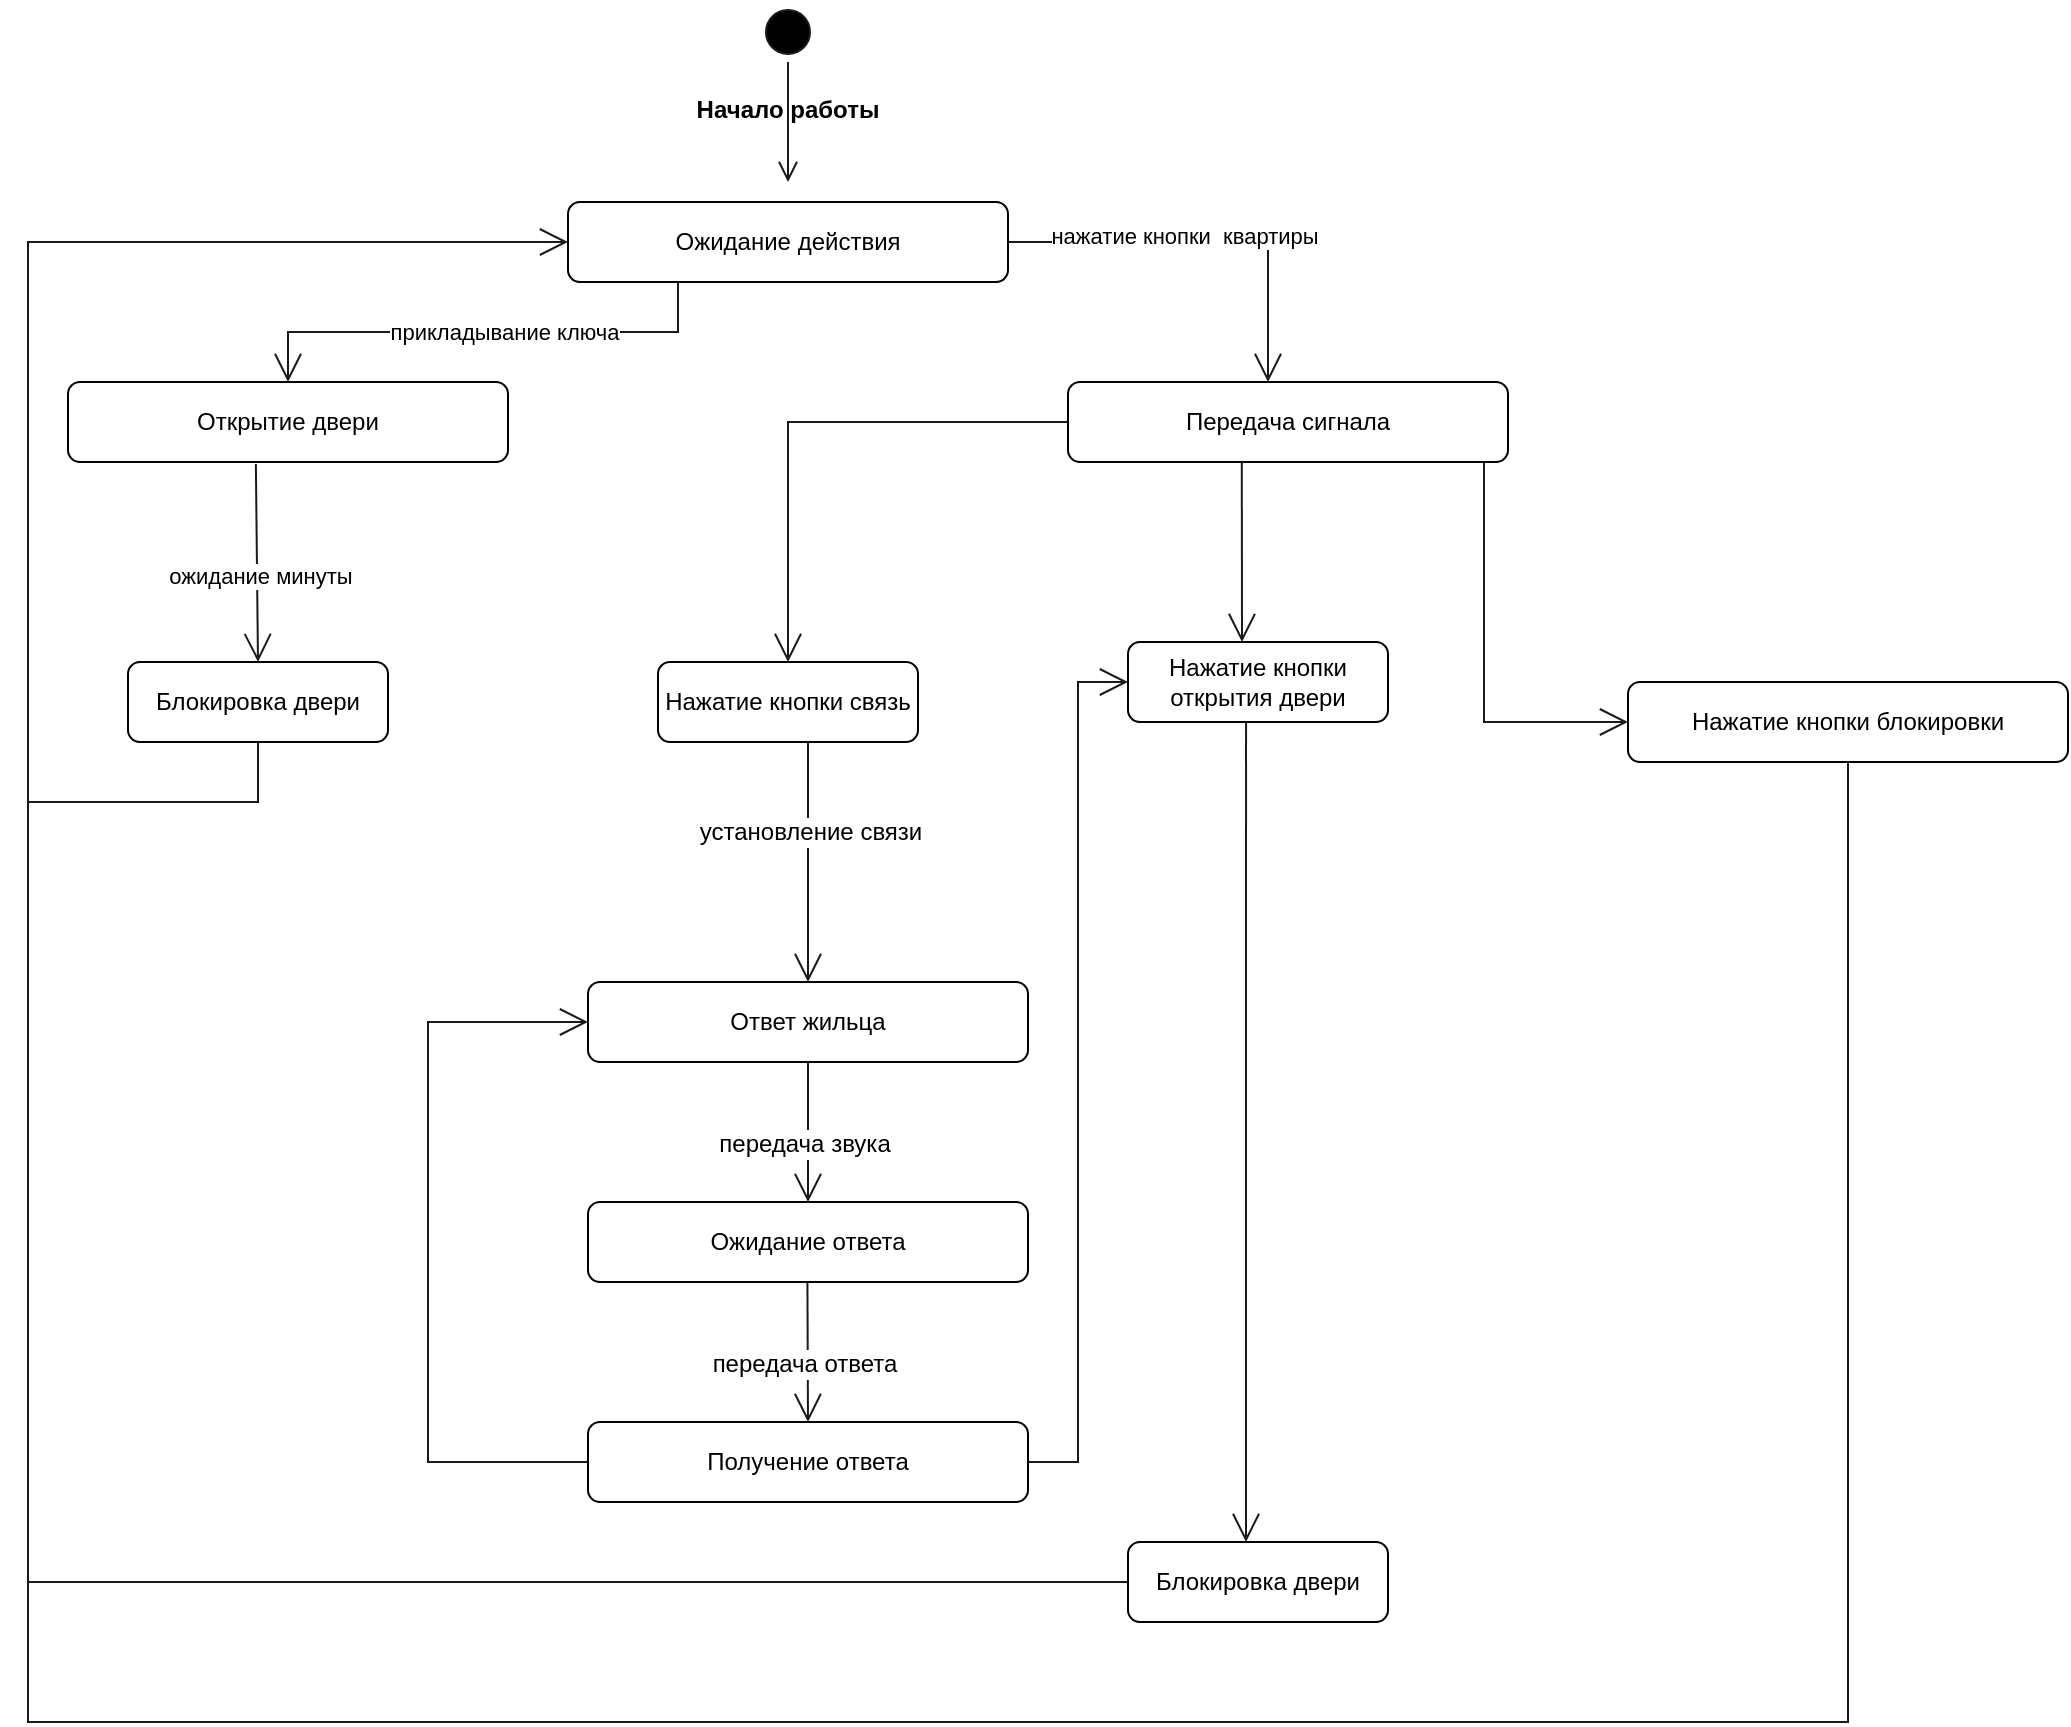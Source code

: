 <mxfile version="17.1.3" type="device"><diagram id="T9W0PHJ1Cb-bw2liIhHa" name="Page-1"><mxGraphModel dx="1422" dy="1862" grid="1" gridSize="10" guides="1" tooltips="1" connect="1" arrows="1" fold="1" page="1" pageScale="1" pageWidth="850" pageHeight="1100" math="0" shadow="0"><root><mxCell id="0"/><mxCell id="1" parent="0"/><mxCell id="MoaSY56MZVEZOWyKfzaw-1" value="Ожидание действия" style="rounded=1;whiteSpace=wrap;html=1;" parent="1" vertex="1"><mxGeometry x="300" y="70" width="220" height="40" as="geometry"/></mxCell><mxCell id="MoaSY56MZVEZOWyKfzaw-2" value="Ответ жильца" style="rounded=1;whiteSpace=wrap;html=1;" parent="1" vertex="1"><mxGeometry x="310" y="460" width="220" height="40" as="geometry"/></mxCell><mxCell id="MoaSY56MZVEZOWyKfzaw-4" value="Блокировка двери" style="rounded=1;whiteSpace=wrap;html=1;" parent="1" vertex="1"><mxGeometry x="80" y="300" width="130" height="40" as="geometry"/></mxCell><mxCell id="MoaSY56MZVEZOWyKfzaw-5" value="Передача сигнала" style="rounded=1;whiteSpace=wrap;html=1;" parent="1" vertex="1"><mxGeometry x="550" y="160" width="220" height="40" as="geometry"/></mxCell><mxCell id="MoaSY56MZVEZOWyKfzaw-6" value="Открытие двери" style="rounded=1;whiteSpace=wrap;html=1;" parent="1" vertex="1"><mxGeometry x="50" y="160" width="220" height="40" as="geometry"/></mxCell><mxCell id="MoaSY56MZVEZOWyKfzaw-7" value="Нажатие кнопки связь" style="rounded=1;whiteSpace=wrap;html=1;" parent="1" vertex="1"><mxGeometry x="345" y="300" width="130" height="40" as="geometry"/></mxCell><mxCell id="MoaSY56MZVEZOWyKfzaw-9" value="Нажатие кнопки открытия двери" style="rounded=1;whiteSpace=wrap;html=1;" parent="1" vertex="1"><mxGeometry x="580" y="290" width="130" height="40" as="geometry"/></mxCell><mxCell id="MoaSY56MZVEZOWyKfzaw-11" value="" style="ellipse;html=1;shape=startState;fillColor=#000000;strokeColor=#1A1A1A;" parent="1" vertex="1"><mxGeometry x="395" y="-30" width="30" height="30" as="geometry"/></mxCell><mxCell id="MoaSY56MZVEZOWyKfzaw-12" value="" style="edgeStyle=orthogonalEdgeStyle;html=1;verticalAlign=bottom;endArrow=open;endSize=8;strokeColor=#1A1A1A;rounded=0;" parent="1" source="MoaSY56MZVEZOWyKfzaw-11" edge="1"><mxGeometry relative="1" as="geometry"><mxPoint x="410" y="60" as="targetPoint"/></mxGeometry></mxCell><mxCell id="MoaSY56MZVEZOWyKfzaw-13" value="Начало работы" style="text;align=center;fontStyle=1;verticalAlign=middle;spacingLeft=3;spacingRight=3;strokeColor=none;rotatable=0;points=[[0,0.5],[1,0.5]];portConstraint=eastwest;" parent="1" vertex="1"><mxGeometry x="370" y="10" width="80" height="26" as="geometry"/></mxCell><mxCell id="MoaSY56MZVEZOWyKfzaw-20" value="" style="endArrow=open;endFill=1;endSize=12;html=1;rounded=0;strokeColor=#1A1A1A;exitX=0.25;exitY=1;exitDx=0;exitDy=0;entryX=0.5;entryY=0;entryDx=0;entryDy=0;edgeStyle=orthogonalEdgeStyle;" parent="1" source="MoaSY56MZVEZOWyKfzaw-1" target="MoaSY56MZVEZOWyKfzaw-6" edge="1"><mxGeometry width="160" relative="1" as="geometry"><mxPoint x="380" y="150" as="sourcePoint"/><mxPoint x="540" y="150" as="targetPoint"/></mxGeometry></mxCell><mxCell id="MoaSY56MZVEZOWyKfzaw-22" value="прикладывание ключа" style="edgeLabel;html=1;align=center;verticalAlign=middle;resizable=0;points=[];" parent="MoaSY56MZVEZOWyKfzaw-20" vertex="1" connectable="0"><mxGeometry x="-0.086" relative="1" as="geometry"><mxPoint as="offset"/></mxGeometry></mxCell><mxCell id="MoaSY56MZVEZOWyKfzaw-21" value="" style="endArrow=open;endFill=1;endSize=12;html=1;rounded=0;strokeColor=#1A1A1A;exitX=1;exitY=0.5;exitDx=0;exitDy=0;edgeStyle=orthogonalEdgeStyle;" parent="1" source="MoaSY56MZVEZOWyKfzaw-1" edge="1"><mxGeometry width="160" relative="1" as="geometry"><mxPoint x="365" y="120" as="sourcePoint"/><mxPoint x="650" y="160" as="targetPoint"/><Array as="points"><mxPoint x="650" y="90"/><mxPoint x="650" y="160"/></Array></mxGeometry></mxCell><mxCell id="MoaSY56MZVEZOWyKfzaw-23" value="нажатие кнопки&amp;nbsp; квартиры" style="edgeLabel;html=1;align=center;verticalAlign=middle;resizable=0;points=[];" parent="MoaSY56MZVEZOWyKfzaw-21" vertex="1" connectable="0"><mxGeometry x="-0.12" y="3" relative="1" as="geometry"><mxPoint as="offset"/></mxGeometry></mxCell><mxCell id="MoaSY56MZVEZOWyKfzaw-26" value="" style="endArrow=open;endFill=1;endSize=12;html=1;rounded=0;strokeColor=#1A1A1A;exitX=0.427;exitY=1.025;exitDx=0;exitDy=0;exitPerimeter=0;entryX=0.5;entryY=0;entryDx=0;entryDy=0;" parent="1" source="MoaSY56MZVEZOWyKfzaw-6" edge="1" target="MoaSY56MZVEZOWyKfzaw-4"><mxGeometry width="160" relative="1" as="geometry"><mxPoint x="110" y="240" as="sourcePoint"/><mxPoint x="200" y="300" as="targetPoint"/></mxGeometry></mxCell><mxCell id="MoaSY56MZVEZOWyKfzaw-31" value="ожидание минуты" style="edgeLabel;html=1;align=center;verticalAlign=middle;resizable=0;points=[];" parent="MoaSY56MZVEZOWyKfzaw-26" vertex="1" connectable="0"><mxGeometry x="0.131" y="1" relative="1" as="geometry"><mxPoint as="offset"/></mxGeometry></mxCell><mxCell id="MoaSY56MZVEZOWyKfzaw-29" value="" style="endArrow=open;endFill=1;endSize=12;html=1;rounded=0;strokeColor=#1A1A1A;exitX=0;exitY=0.5;exitDx=0;exitDy=0;entryX=0.5;entryY=0;entryDx=0;entryDy=0;edgeStyle=orthogonalEdgeStyle;" parent="1" source="MoaSY56MZVEZOWyKfzaw-5" target="MoaSY56MZVEZOWyKfzaw-7" edge="1"><mxGeometry width="160" relative="1" as="geometry"><mxPoint x="190" y="230" as="sourcePoint"/><mxPoint x="275" y="330" as="targetPoint"/><Array as="points"><mxPoint x="410" y="180"/></Array></mxGeometry></mxCell><mxCell id="MoaSY56MZVEZOWyKfzaw-30" value="" style="endArrow=open;endFill=1;endSize=12;html=1;rounded=0;strokeColor=#1A1A1A;exitX=0.395;exitY=1;exitDx=0;exitDy=0;exitPerimeter=0;" parent="1" source="MoaSY56MZVEZOWyKfzaw-5" edge="1"><mxGeometry width="160" relative="1" as="geometry"><mxPoint x="640" y="200" as="sourcePoint"/><mxPoint x="637" y="290" as="targetPoint"/></mxGeometry></mxCell><mxCell id="MoaSY56MZVEZOWyKfzaw-36" value="" style="endArrow=none;endFill=0;endSize=12;html=1;rounded=0;strokeColor=#1A1A1A;exitX=0.5;exitY=1;exitDx=0;exitDy=0;edgeStyle=orthogonalEdgeStyle;" parent="1" source="MoaSY56MZVEZOWyKfzaw-4" edge="1"><mxGeometry width="160" relative="1" as="geometry"><mxPoint x="210" y="250" as="sourcePoint"/><mxPoint x="30" y="370" as="targetPoint"/><Array as="points"><mxPoint x="145" y="370"/></Array></mxGeometry></mxCell><mxCell id="MoaSY56MZVEZOWyKfzaw-37" value="" style="endArrow=open;endFill=1;endSize=12;html=1;rounded=0;strokeColor=#1A1A1A;entryX=0.5;entryY=0;entryDx=0;entryDy=0;edgeStyle=orthogonalEdgeStyle;" parent="1" target="MoaSY56MZVEZOWyKfzaw-2" edge="1"><mxGeometry width="160" relative="1" as="geometry"><mxPoint x="420" y="340" as="sourcePoint"/><mxPoint x="305" y="360" as="targetPoint"/><Array as="points"><mxPoint x="420" y="340"/></Array></mxGeometry></mxCell><mxCell id="rk01vdl2afFFsz_UqEhL-14" value="установление связи" style="edgeLabel;html=1;align=center;verticalAlign=middle;resizable=0;points=[];fontSize=12;" vertex="1" connectable="0" parent="MoaSY56MZVEZOWyKfzaw-37"><mxGeometry x="-0.25" y="1" relative="1" as="geometry"><mxPoint as="offset"/></mxGeometry></mxCell><mxCell id="MoaSY56MZVEZOWyKfzaw-40" value="" style="endArrow=open;endFill=1;endSize=12;html=1;rounded=0;strokeColor=#1A1A1A;exitX=0.454;exitY=1;exitDx=0;exitDy=0;exitPerimeter=0;" parent="1" source="MoaSY56MZVEZOWyKfzaw-9" edge="1"><mxGeometry width="160" relative="1" as="geometry"><mxPoint x="230" y="270" as="sourcePoint"/><mxPoint x="639" y="740" as="targetPoint"/></mxGeometry></mxCell><mxCell id="MoaSY56MZVEZOWyKfzaw-46" value="" style="endArrow=open;endFill=1;endSize=12;html=1;rounded=0;strokeColor=#1A1A1A;entryX=0;entryY=0.5;entryDx=0;entryDy=0;edgeStyle=orthogonalEdgeStyle;" parent="1" target="MoaSY56MZVEZOWyKfzaw-54" edge="1"><mxGeometry width="160" relative="1" as="geometry"><mxPoint x="758" y="200" as="sourcePoint"/><mxPoint x="540" y="540" as="targetPoint"/><Array as="points"><mxPoint x="758" y="330"/></Array></mxGeometry></mxCell><mxCell id="MoaSY56MZVEZOWyKfzaw-54" value="Нажатие кнопки блокировки" style="rounded=1;whiteSpace=wrap;html=1;" parent="1" vertex="1"><mxGeometry x="830" y="310" width="220" height="40" as="geometry"/></mxCell><mxCell id="MoaSY56MZVEZOWyKfzaw-58" value="" style="endArrow=open;endFill=1;endSize=12;html=1;rounded=0;strokeColor=#1A1A1A;exitX=0;exitY=0.5;exitDx=0;exitDy=0;edgeStyle=orthogonalEdgeStyle;entryX=0;entryY=0.5;entryDx=0;entryDy=0;" parent="1" source="rk01vdl2afFFsz_UqEhL-2" target="MoaSY56MZVEZOWyKfzaw-1" edge="1"><mxGeometry width="160" relative="1" as="geometry"><mxPoint x="100" y="670" as="sourcePoint"/><mxPoint x="40" y="-4" as="targetPoint"/><Array as="points"><mxPoint x="30" y="760"/><mxPoint x="30" y="90"/></Array></mxGeometry></mxCell><mxCell id="rk01vdl2afFFsz_UqEhL-2" value="Блокировка двери" style="rounded=1;whiteSpace=wrap;html=1;" vertex="1" parent="1"><mxGeometry x="580" y="740" width="130" height="40" as="geometry"/></mxCell><mxCell id="rk01vdl2afFFsz_UqEhL-3" value="Ожидание ответа" style="rounded=1;whiteSpace=wrap;html=1;" vertex="1" parent="1"><mxGeometry x="310" y="570" width="220" height="40" as="geometry"/></mxCell><mxCell id="rk01vdl2afFFsz_UqEhL-7" value="" style="endArrow=open;endFill=1;endSize=12;html=1;rounded=0;strokeColor=#1A1A1A;entryX=0.5;entryY=0;entryDx=0;entryDy=0;exitX=0.5;exitY=1;exitDx=0;exitDy=0;" edge="1" parent="1" source="MoaSY56MZVEZOWyKfzaw-2" target="rk01vdl2afFFsz_UqEhL-3"><mxGeometry width="160" relative="1" as="geometry"><mxPoint x="424" y="490" as="sourcePoint"/><mxPoint x="424" y="610" as="targetPoint"/></mxGeometry></mxCell><mxCell id="rk01vdl2afFFsz_UqEhL-9" value="передача звука" style="edgeLabel;html=1;align=center;verticalAlign=middle;resizable=0;points=[];fontSize=12;" vertex="1" connectable="0" parent="rk01vdl2afFFsz_UqEhL-7"><mxGeometry x="0.167" y="-2" relative="1" as="geometry"><mxPoint as="offset"/></mxGeometry></mxCell><mxCell id="rk01vdl2afFFsz_UqEhL-10" value="Получение ответа" style="rounded=1;whiteSpace=wrap;html=1;" vertex="1" parent="1"><mxGeometry x="310" y="680.0" width="220" height="40" as="geometry"/></mxCell><mxCell id="rk01vdl2afFFsz_UqEhL-12" value="" style="endArrow=open;endFill=1;endSize=12;html=1;rounded=0;strokeColor=#1A1A1A;entryX=0.5;entryY=0;entryDx=0;entryDy=0;exitX=0.5;exitY=1;exitDx=0;exitDy=0;" edge="1" parent="1" target="rk01vdl2afFFsz_UqEhL-10"><mxGeometry width="160" relative="1" as="geometry"><mxPoint x="419.71" y="610" as="sourcePoint"/><mxPoint x="419.71" y="680" as="targetPoint"/></mxGeometry></mxCell><mxCell id="rk01vdl2afFFsz_UqEhL-13" value="передача ответа" style="edgeLabel;html=1;align=center;verticalAlign=middle;resizable=0;points=[];fontSize=12;" vertex="1" connectable="0" parent="rk01vdl2afFFsz_UqEhL-12"><mxGeometry x="0.167" y="-2" relative="1" as="geometry"><mxPoint as="offset"/></mxGeometry></mxCell><mxCell id="rk01vdl2afFFsz_UqEhL-15" value="" style="endArrow=open;endFill=1;endSize=12;html=1;rounded=0;strokeColor=#1A1A1A;entryX=0;entryY=0.5;entryDx=0;entryDy=0;exitX=1;exitY=0.5;exitDx=0;exitDy=0;edgeStyle=orthogonalEdgeStyle;" edge="1" parent="1" source="rk01vdl2afFFsz_UqEhL-10" target="MoaSY56MZVEZOWyKfzaw-9"><mxGeometry width="160" relative="1" as="geometry"><mxPoint x="429.71" y="620" as="sourcePoint"/><mxPoint x="430" y="690" as="targetPoint"/></mxGeometry></mxCell><mxCell id="rk01vdl2afFFsz_UqEhL-17" value="" style="endArrow=open;endFill=1;endSize=12;html=1;rounded=0;strokeColor=#1A1A1A;entryX=0;entryY=0.5;entryDx=0;entryDy=0;exitX=0;exitY=0.5;exitDx=0;exitDy=0;edgeStyle=orthogonalEdgeStyle;" edge="1" parent="1" source="rk01vdl2afFFsz_UqEhL-10" target="MoaSY56MZVEZOWyKfzaw-2"><mxGeometry width="160" relative="1" as="geometry"><mxPoint x="540" y="710" as="sourcePoint"/><mxPoint x="590" y="320" as="targetPoint"/><Array as="points"><mxPoint x="230" y="700"/><mxPoint x="230" y="480"/></Array></mxGeometry></mxCell><mxCell id="rk01vdl2afFFsz_UqEhL-18" value="" style="endArrow=none;endFill=0;endSize=12;html=1;rounded=0;strokeColor=#1A1A1A;exitX=0.5;exitY=1;exitDx=0;exitDy=0;edgeStyle=orthogonalEdgeStyle;" edge="1" parent="1" source="MoaSY56MZVEZOWyKfzaw-54"><mxGeometry width="160" relative="1" as="geometry"><mxPoint x="155" y="350" as="sourcePoint"/><mxPoint x="30" y="760" as="targetPoint"/><Array as="points"><mxPoint x="940" y="830"/><mxPoint x="30" y="830"/></Array></mxGeometry></mxCell></root></mxGraphModel></diagram></mxfile>